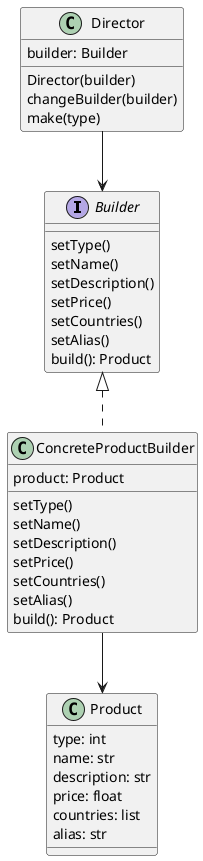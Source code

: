 @startuml
Builder <|.. ConcreteProductBuilder
ConcreteProductBuilder --> Product
Director --> Builder

class Product {
  type: int
  name: str
  description: str
  price: float
  countries: list
  alias: str
}

interface Builder{
  setType()
  setName()
  setDescription()
  setPrice()
  setCountries()
  setAlias()
  build(): Product
}

class ConcreteProductBuilder {
  product: Product
  setType()
  setName()
  setDescription()
  setPrice()
  setCountries()
  setAlias()
  build(): Product
}

class Director {
  builder: Builder
  Director(builder)
  changeBuilder(builder)
  make(type)
}

@enduml